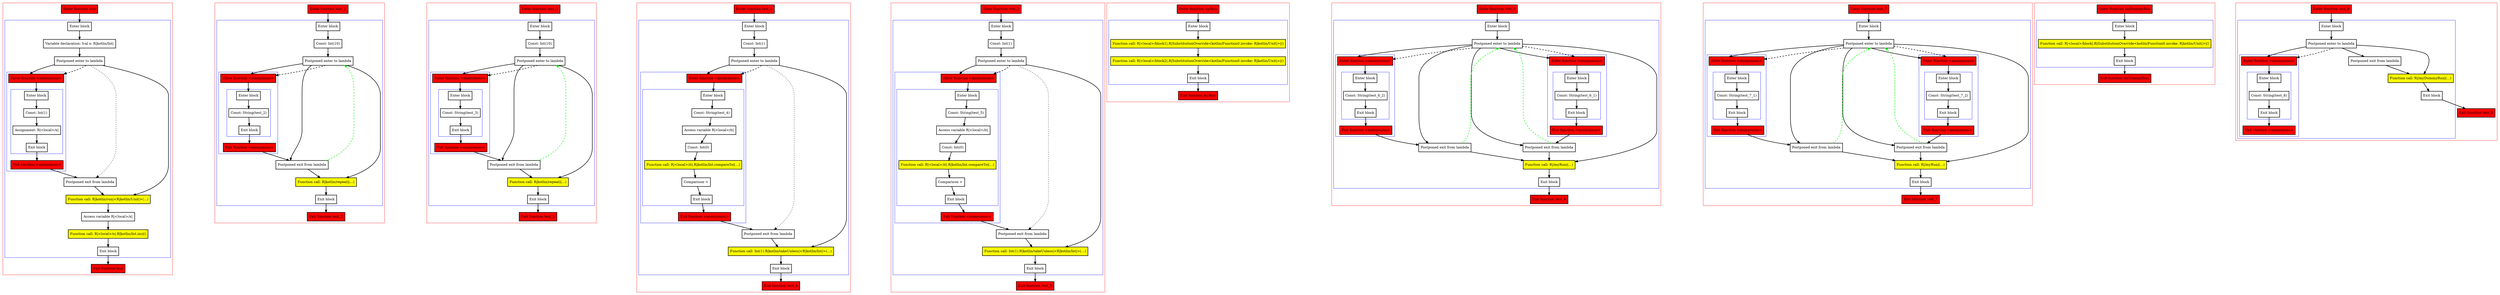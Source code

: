 digraph callsInPlace_kt {
    graph [nodesep=3]
    node [shape=box penwidth=2]
    edge [penwidth=2]

    subgraph cluster_0 {
        color=red
        0 [label="Enter function test" style="filled" fillcolor=red];
        subgraph cluster_1 {
            color=blue
            1 [label="Enter block"];
            2 [label="Variable declaration: lval x: R|kotlin/Int|"];
            3 [label="Postponed enter to lambda"];
            subgraph cluster_2 {
                color=blue
                4 [label="Enter function <anonymous>" style="filled" fillcolor=red];
                subgraph cluster_3 {
                    color=blue
                    5 [label="Enter block"];
                    6 [label="Const: Int(1)"];
                    7 [label="Assignment: R|<local>/x|"];
                    8 [label="Exit block"];
                }
                9 [label="Exit function <anonymous>" style="filled" fillcolor=red];
            }
            10 [label="Postponed exit from lambda"];
            11 [label="Function call: R|kotlin/run|<R|kotlin/Unit|>(...)" style="filled" fillcolor=yellow];
            12 [label="Access variable R|<local>/x|"];
            13 [label="Function call: R|<local>/x|.R|kotlin/Int.inc|()" style="filled" fillcolor=yellow];
            14 [label="Exit block"];
        }
        15 [label="Exit function test" style="filled" fillcolor=red];
    }
    0 -> {1};
    1 -> {2};
    2 -> {3};
    3 -> {4 11};
    3 -> {10} [style=dotted];
    3 -> {4} [style=dashed];
    4 -> {5};
    5 -> {6};
    6 -> {7};
    7 -> {8};
    8 -> {9};
    9 -> {10};
    10 -> {11};
    11 -> {12};
    12 -> {13};
    13 -> {14};
    14 -> {15};

    subgraph cluster_4 {
        color=red
        16 [label="Enter function test_2" style="filled" fillcolor=red];
        subgraph cluster_5 {
            color=blue
            17 [label="Enter block"];
            18 [label="Const: Int(10)"];
            19 [label="Postponed enter to lambda"];
            subgraph cluster_6 {
                color=blue
                20 [label="Enter function <anonymous>" style="filled" fillcolor=red];
                subgraph cluster_7 {
                    color=blue
                    21 [label="Enter block"];
                    22 [label="Const: String(test_2)"];
                    23 [label="Exit block"];
                }
                24 [label="Exit function <anonymous>" style="filled" fillcolor=red];
            }
            25 [label="Postponed exit from lambda"];
            26 [label="Function call: R|kotlin/repeat|(...)" style="filled" fillcolor=yellow];
            27 [label="Exit block"];
        }
        28 [label="Exit function test_2" style="filled" fillcolor=red];
    }
    16 -> {17};
    17 -> {18};
    18 -> {19};
    19 -> {20 25 26};
    19 -> {20} [style=dashed];
    20 -> {21};
    21 -> {22};
    22 -> {23};
    23 -> {24};
    24 -> {25};
    25 -> {26};
    25 -> {19} [color=green style=dashed];
    26 -> {27};
    27 -> {28};

    subgraph cluster_8 {
        color=red
        29 [label="Enter function test_3" style="filled" fillcolor=red];
        subgraph cluster_9 {
            color=blue
            30 [label="Enter block"];
            31 [label="Const: Int(10)"];
            32 [label="Postponed enter to lambda"];
            subgraph cluster_10 {
                color=blue
                33 [label="Enter function <anonymous>" style="filled" fillcolor=red];
                subgraph cluster_11 {
                    color=blue
                    34 [label="Enter block"];
                    35 [label="Const: String(test_3)"];
                    36 [label="Exit block"];
                }
                37 [label="Exit function <anonymous>" style="filled" fillcolor=red];
            }
            38 [label="Postponed exit from lambda"];
            39 [label="Function call: R|kotlin/repeat|(...)" style="filled" fillcolor=yellow];
            40 [label="Exit block"];
        }
        41 [label="Exit function test_3" style="filled" fillcolor=red];
    }
    29 -> {30};
    30 -> {31};
    31 -> {32};
    32 -> {33 38 39};
    32 -> {33} [style=dashed];
    33 -> {34};
    34 -> {35};
    35 -> {36};
    36 -> {37};
    37 -> {38};
    38 -> {39};
    38 -> {32} [color=green style=dashed];
    39 -> {40};
    40 -> {41};

    subgraph cluster_12 {
        color=red
        42 [label="Enter function test_4" style="filled" fillcolor=red];
        subgraph cluster_13 {
            color=blue
            43 [label="Enter block"];
            44 [label="Const: Int(1)"];
            45 [label="Postponed enter to lambda"];
            subgraph cluster_14 {
                color=blue
                46 [label="Enter function <anonymous>" style="filled" fillcolor=red];
                subgraph cluster_15 {
                    color=blue
                    47 [label="Enter block"];
                    48 [label="Const: String(test_4)"];
                    49 [label="Access variable R|<local>/it|"];
                    50 [label="Const: Int(0)"];
                    51 [label="Function call: R|<local>/it|.R|kotlin/Int.compareTo|(...)" style="filled" fillcolor=yellow];
                    52 [label="Comparison >"];
                    53 [label="Exit block"];
                }
                54 [label="Exit function <anonymous>" style="filled" fillcolor=red];
            }
            55 [label="Postponed exit from lambda"];
            56 [label="Function call: Int(1).R|kotlin/takeUnless|<R|kotlin/Int|>(...)" style="filled" fillcolor=yellow];
            57 [label="Exit block"];
        }
        58 [label="Exit function test_4" style="filled" fillcolor=red];
    }
    42 -> {43};
    43 -> {44};
    44 -> {45};
    45 -> {46 56};
    45 -> {55} [style=dotted];
    45 -> {46} [style=dashed];
    46 -> {47};
    47 -> {48};
    48 -> {49};
    49 -> {50};
    50 -> {51};
    51 -> {52};
    52 -> {53};
    53 -> {54};
    54 -> {55};
    55 -> {56};
    56 -> {57};
    57 -> {58};

    subgraph cluster_16 {
        color=red
        59 [label="Enter function test_5" style="filled" fillcolor=red];
        subgraph cluster_17 {
            color=blue
            60 [label="Enter block"];
            61 [label="Const: Int(1)"];
            62 [label="Postponed enter to lambda"];
            subgraph cluster_18 {
                color=blue
                63 [label="Enter function <anonymous>" style="filled" fillcolor=red];
                subgraph cluster_19 {
                    color=blue
                    64 [label="Enter block"];
                    65 [label="Const: String(test_5)"];
                    66 [label="Access variable R|<local>/it|"];
                    67 [label="Const: Int(0)"];
                    68 [label="Function call: R|<local>/it|.R|kotlin/Int.compareTo|(...)" style="filled" fillcolor=yellow];
                    69 [label="Comparison >"];
                    70 [label="Exit block"];
                }
                71 [label="Exit function <anonymous>" style="filled" fillcolor=red];
            }
            72 [label="Postponed exit from lambda"];
            73 [label="Function call: Int(1).R|kotlin/takeUnless|<R|kotlin/Int|>(...)" style="filled" fillcolor=yellow];
            74 [label="Exit block"];
        }
        75 [label="Exit function test_5" style="filled" fillcolor=red];
    }
    59 -> {60};
    60 -> {61};
    61 -> {62};
    62 -> {63 73};
    62 -> {72} [style=dotted];
    62 -> {63} [style=dashed];
    63 -> {64};
    64 -> {65};
    65 -> {66};
    66 -> {67};
    67 -> {68};
    68 -> {69};
    69 -> {70};
    70 -> {71};
    71 -> {72};
    72 -> {73};
    73 -> {74};
    74 -> {75};

    subgraph cluster_20 {
        color=red
        76 [label="Enter function myRun" style="filled" fillcolor=red];
        subgraph cluster_21 {
            color=blue
            77 [label="Enter block"];
            78 [label="Function call: R|<local>/block1|.R|SubstitutionOverride<kotlin/Function0.invoke: R|kotlin/Unit|>|()" style="filled" fillcolor=yellow];
            79 [label="Function call: R|<local>/block2|.R|SubstitutionOverride<kotlin/Function0.invoke: R|kotlin/Unit|>|()" style="filled" fillcolor=yellow];
            80 [label="Exit block"];
        }
        81 [label="Exit function myRun" style="filled" fillcolor=red];
    }
    76 -> {77};
    77 -> {78};
    78 -> {79};
    79 -> {80};
    80 -> {81};

    subgraph cluster_22 {
        color=red
        82 [label="Enter function test_6" style="filled" fillcolor=red];
        subgraph cluster_23 {
            color=blue
            83 [label="Enter block"];
            84 [label="Postponed enter to lambda"];
            subgraph cluster_24 {
                color=blue
                85 [label="Enter function <anonymous>" style="filled" fillcolor=red];
                subgraph cluster_25 {
                    color=blue
                    86 [label="Enter block"];
                    87 [label="Const: String(test_6_2)"];
                    88 [label="Exit block"];
                }
                89 [label="Exit function <anonymous>" style="filled" fillcolor=red];
            }
            subgraph cluster_26 {
                color=blue
                90 [label="Enter function <anonymous>" style="filled" fillcolor=red];
                subgraph cluster_27 {
                    color=blue
                    91 [label="Enter block"];
                    92 [label="Const: String(test_6_1)"];
                    93 [label="Exit block"];
                }
                94 [label="Exit function <anonymous>" style="filled" fillcolor=red];
            }
            95 [label="Postponed exit from lambda"];
            96 [label="Postponed exit from lambda"];
            97 [label="Function call: R|/myRun|(...)" style="filled" fillcolor=yellow];
            98 [label="Exit block"];
        }
        99 [label="Exit function test_6" style="filled" fillcolor=red];
    }
    82 -> {83};
    83 -> {84};
    84 -> {85 90 95 96 97};
    84 -> {85 90} [style=dashed];
    85 -> {86};
    86 -> {87};
    87 -> {88};
    88 -> {89};
    89 -> {95};
    90 -> {91};
    91 -> {92};
    92 -> {93};
    93 -> {94};
    94 -> {96};
    95 -> {97};
    95 -> {84} [color=green style=dashed];
    96 -> {97};
    96 -> {84} [color=green style=dashed];
    97 -> {98};
    98 -> {99};

    subgraph cluster_28 {
        color=red
        100 [label="Enter function test_7" style="filled" fillcolor=red];
        subgraph cluster_29 {
            color=blue
            101 [label="Enter block"];
            102 [label="Postponed enter to lambda"];
            subgraph cluster_30 {
                color=blue
                103 [label="Enter function <anonymous>" style="filled" fillcolor=red];
                subgraph cluster_31 {
                    color=blue
                    104 [label="Enter block"];
                    105 [label="Const: String(test_7_1)"];
                    106 [label="Exit block"];
                }
                107 [label="Exit function <anonymous>" style="filled" fillcolor=red];
            }
            subgraph cluster_32 {
                color=blue
                108 [label="Enter function <anonymous>" style="filled" fillcolor=red];
                subgraph cluster_33 {
                    color=blue
                    109 [label="Enter block"];
                    110 [label="Const: String(test_7_2)"];
                    111 [label="Exit block"];
                }
                112 [label="Exit function <anonymous>" style="filled" fillcolor=red];
            }
            113 [label="Postponed exit from lambda"];
            114 [label="Postponed exit from lambda"];
            115 [label="Function call: R|/myRun|(...)" style="filled" fillcolor=yellow];
            116 [label="Exit block"];
        }
        117 [label="Exit function test_7" style="filled" fillcolor=red];
    }
    100 -> {101};
    101 -> {102};
    102 -> {103 108 113 114 115};
    102 -> {103 108} [style=dashed];
    103 -> {104};
    104 -> {105};
    105 -> {106};
    106 -> {107};
    107 -> {113};
    108 -> {109};
    109 -> {110};
    110 -> {111};
    111 -> {112};
    112 -> {114};
    113 -> {115};
    113 -> {102} [color=green style=dashed];
    114 -> {115};
    114 -> {102} [color=green style=dashed];
    115 -> {116};
    116 -> {117};

    subgraph cluster_34 {
        color=red
        118 [label="Enter function myDummyRun" style="filled" fillcolor=red];
        subgraph cluster_35 {
            color=blue
            119 [label="Enter block"];
            120 [label="Function call: R|<local>/block|.R|SubstitutionOverride<kotlin/Function0.invoke: R|kotlin/Unit|>|()" style="filled" fillcolor=yellow];
            121 [label="Exit block"];
        }
        122 [label="Exit function myDummyRun" style="filled" fillcolor=red];
    }
    118 -> {119};
    119 -> {120};
    120 -> {121};
    121 -> {122};

    subgraph cluster_36 {
        color=red
        123 [label="Enter function test_8" style="filled" fillcolor=red];
        subgraph cluster_37 {
            color=blue
            124 [label="Enter block"];
            125 [label="Postponed enter to lambda"];
            subgraph cluster_38 {
                color=blue
                126 [label="Enter function <anonymous>" style="filled" fillcolor=red];
                subgraph cluster_39 {
                    color=blue
                    127 [label="Enter block"];
                    128 [label="Const: String(test_8)"];
                    129 [label="Exit block"];
                }
                130 [label="Exit function <anonymous>" style="filled" fillcolor=red];
            }
            131 [label="Postponed exit from lambda"];
            132 [label="Function call: R|/myDummyRun|(...)" style="filled" fillcolor=yellow];
            133 [label="Exit block"];
        }
        134 [label="Exit function test_8" style="filled" fillcolor=red];
    }
    123 -> {124};
    124 -> {125};
    125 -> {126 131 132};
    125 -> {126} [style=dashed];
    126 -> {127};
    127 -> {128};
    128 -> {129};
    129 -> {130};
    131 -> {132};
    132 -> {133};
    133 -> {134};

}
